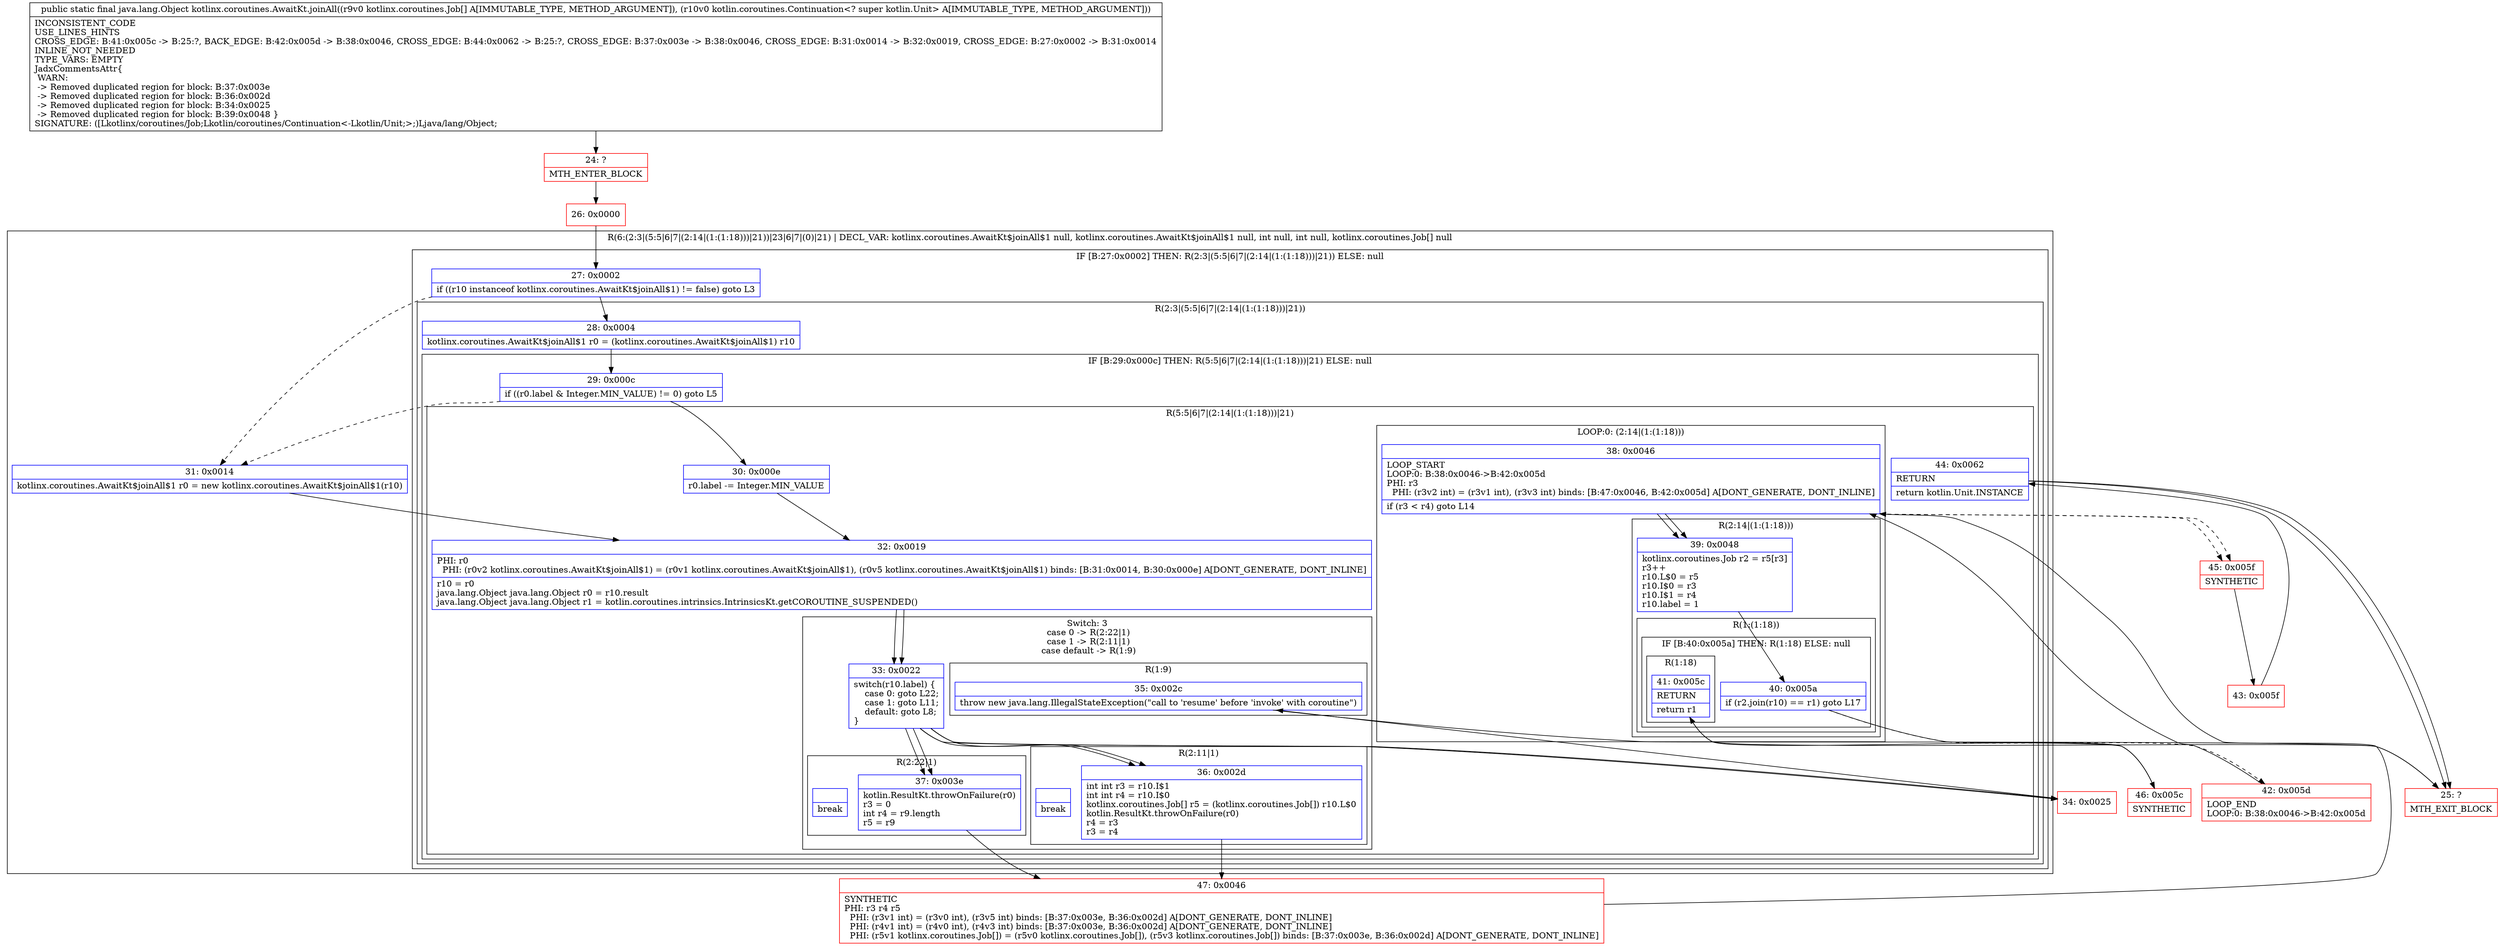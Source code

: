 digraph "CFG forkotlinx.coroutines.AwaitKt.joinAll([Lkotlinx\/coroutines\/Job;Lkotlin\/coroutines\/Continuation;)Ljava\/lang\/Object;" {
subgraph cluster_Region_471775696 {
label = "R(6:(2:3|(5:5|6|7|(2:14|(1:(1:18)))|21))|23|6|7|(0)|21) | DECL_VAR: kotlinx.coroutines.AwaitKt$joinAll$1 null, kotlinx.coroutines.AwaitKt$joinAll$1 null, int null, int null, kotlinx.coroutines.Job[] null\l";
node [shape=record,color=blue];
subgraph cluster_IfRegion_2059212269 {
label = "IF [B:27:0x0002] THEN: R(2:3|(5:5|6|7|(2:14|(1:(1:18)))|21)) ELSE: null";
node [shape=record,color=blue];
Node_27 [shape=record,label="{27\:\ 0x0002|if ((r10 instanceof kotlinx.coroutines.AwaitKt$joinAll$1) != false) goto L3\l}"];
subgraph cluster_Region_843867034 {
label = "R(2:3|(5:5|6|7|(2:14|(1:(1:18)))|21))";
node [shape=record,color=blue];
Node_28 [shape=record,label="{28\:\ 0x0004|kotlinx.coroutines.AwaitKt$joinAll$1 r0 = (kotlinx.coroutines.AwaitKt$joinAll$1) r10\l}"];
subgraph cluster_IfRegion_1060661010 {
label = "IF [B:29:0x000c] THEN: R(5:5|6|7|(2:14|(1:(1:18)))|21) ELSE: null";
node [shape=record,color=blue];
Node_29 [shape=record,label="{29\:\ 0x000c|if ((r0.label & Integer.MIN_VALUE) != 0) goto L5\l}"];
subgraph cluster_Region_1566814857 {
label = "R(5:5|6|7|(2:14|(1:(1:18)))|21)";
node [shape=record,color=blue];
Node_30 [shape=record,label="{30\:\ 0x000e|r0.label \-= Integer.MIN_VALUE\l}"];
Node_32 [shape=record,label="{32\:\ 0x0019|PHI: r0 \l  PHI: (r0v2 kotlinx.coroutines.AwaitKt$joinAll$1) = (r0v1 kotlinx.coroutines.AwaitKt$joinAll$1), (r0v5 kotlinx.coroutines.AwaitKt$joinAll$1) binds: [B:31:0x0014, B:30:0x000e] A[DONT_GENERATE, DONT_INLINE]\l|r10 = r0\ljava.lang.Object java.lang.Object r0 = r10.result\ljava.lang.Object java.lang.Object r1 = kotlin.coroutines.intrinsics.IntrinsicsKt.getCOROUTINE_SUSPENDED()\l}"];
subgraph cluster_SwitchRegion_1081673252 {
label = "Switch: 3
 case 0 -> R(2:22|1)
 case 1 -> R(2:11|1)
 case default -> R(1:9)";
node [shape=record,color=blue];
Node_33 [shape=record,label="{33\:\ 0x0022|switch(r10.label) \{\l    case 0: goto L22;\l    case 1: goto L11;\l    default: goto L8;\l\}\l}"];
subgraph cluster_Region_510031239 {
label = "R(2:22|1)";
node [shape=record,color=blue];
Node_37 [shape=record,label="{37\:\ 0x003e|kotlin.ResultKt.throwOnFailure(r0)\lr3 = 0\lint r4 = r9.length\lr5 = r9\l}"];
Node_InsnContainer_760517241 [shape=record,label="{|break\l}"];
}
subgraph cluster_Region_692123586 {
label = "R(2:11|1)";
node [shape=record,color=blue];
Node_36 [shape=record,label="{36\:\ 0x002d|int int r3 = r10.I$1\lint int r4 = r10.I$0\lkotlinx.coroutines.Job[] r5 = (kotlinx.coroutines.Job[]) r10.L$0\lkotlin.ResultKt.throwOnFailure(r0)\lr4 = r3\lr3 = r4\l}"];
Node_InsnContainer_591792654 [shape=record,label="{|break\l}"];
}
subgraph cluster_Region_835084790 {
label = "R(1:9)";
node [shape=record,color=blue];
Node_35 [shape=record,label="{35\:\ 0x002c|throw new java.lang.IllegalStateException(\"call to 'resume' before 'invoke' with coroutine\")\l}"];
}
}
subgraph cluster_LoopRegion_1295679531 {
label = "LOOP:0: (2:14|(1:(1:18)))";
node [shape=record,color=blue];
Node_38 [shape=record,label="{38\:\ 0x0046|LOOP_START\lLOOP:0: B:38:0x0046\-\>B:42:0x005d\lPHI: r3 \l  PHI: (r3v2 int) = (r3v1 int), (r3v3 int) binds: [B:47:0x0046, B:42:0x005d] A[DONT_GENERATE, DONT_INLINE]\l|if (r3 \< r4) goto L14\l}"];
subgraph cluster_Region_2025918915 {
label = "R(2:14|(1:(1:18)))";
node [shape=record,color=blue];
Node_39 [shape=record,label="{39\:\ 0x0048|kotlinx.coroutines.Job r2 = r5[r3]\lr3++\lr10.L$0 = r5\lr10.I$0 = r3\lr10.I$1 = r4\lr10.label = 1\l}"];
subgraph cluster_Region_1156846767 {
label = "R(1:(1:18))";
node [shape=record,color=blue];
subgraph cluster_IfRegion_955646888 {
label = "IF [B:40:0x005a] THEN: R(1:18) ELSE: null";
node [shape=record,color=blue];
Node_40 [shape=record,label="{40\:\ 0x005a|if (r2.join(r10) == r1) goto L17\l}"];
subgraph cluster_Region_1859727489 {
label = "R(1:18)";
node [shape=record,color=blue];
Node_41 [shape=record,label="{41\:\ 0x005c|RETURN\l|return r1\l}"];
}
}
}
}
}
Node_44 [shape=record,label="{44\:\ 0x0062|RETURN\l|return kotlin.Unit.INSTANCE\l}"];
}
}
}
}
Node_31 [shape=record,label="{31\:\ 0x0014|kotlinx.coroutines.AwaitKt$joinAll$1 r0 = new kotlinx.coroutines.AwaitKt$joinAll$1(r10)\l}"];
Node_32 [shape=record,label="{32\:\ 0x0019|PHI: r0 \l  PHI: (r0v2 kotlinx.coroutines.AwaitKt$joinAll$1) = (r0v1 kotlinx.coroutines.AwaitKt$joinAll$1), (r0v5 kotlinx.coroutines.AwaitKt$joinAll$1) binds: [B:31:0x0014, B:30:0x000e] A[DONT_GENERATE, DONT_INLINE]\l|r10 = r0\ljava.lang.Object java.lang.Object r0 = r10.result\ljava.lang.Object java.lang.Object r1 = kotlin.coroutines.intrinsics.IntrinsicsKt.getCOROUTINE_SUSPENDED()\l}"];
subgraph cluster_SwitchRegion_817261236 {
label = "Switch: 0";
node [shape=record,color=blue];
Node_33 [shape=record,label="{33\:\ 0x0022|switch(r10.label) \{\l    case 0: goto L22;\l    case 1: goto L11;\l    default: goto L8;\l\}\l}"];
}
subgraph cluster_LoopRegion_1475440709 {
label = "LOOP:0: (0)";
node [shape=record,color=blue];
Node_38 [shape=record,label="{38\:\ 0x0046|LOOP_START\lLOOP:0: B:38:0x0046\-\>B:42:0x005d\lPHI: r3 \l  PHI: (r3v2 int) = (r3v1 int), (r3v3 int) binds: [B:47:0x0046, B:42:0x005d] A[DONT_GENERATE, DONT_INLINE]\l|if (r3 \< r4) goto L14\l}"];
subgraph cluster_Region_1438278300 {
label = "R(0)";
node [shape=record,color=blue];
}
}
Node_44 [shape=record,label="{44\:\ 0x0062|RETURN\l|return kotlin.Unit.INSTANCE\l}"];
}
Node_24 [shape=record,color=red,label="{24\:\ ?|MTH_ENTER_BLOCK\l}"];
Node_26 [shape=record,color=red,label="{26\:\ 0x0000}"];
Node_34 [shape=record,color=red,label="{34\:\ 0x0025}"];
Node_25 [shape=record,color=red,label="{25\:\ ?|MTH_EXIT_BLOCK\l}"];
Node_47 [shape=record,color=red,label="{47\:\ 0x0046|SYNTHETIC\lPHI: r3 r4 r5 \l  PHI: (r3v1 int) = (r3v0 int), (r3v5 int) binds: [B:37:0x003e, B:36:0x002d] A[DONT_GENERATE, DONT_INLINE]\l  PHI: (r4v1 int) = (r4v0 int), (r4v3 int) binds: [B:37:0x003e, B:36:0x002d] A[DONT_GENERATE, DONT_INLINE]\l  PHI: (r5v1 kotlinx.coroutines.Job[]) = (r5v0 kotlinx.coroutines.Job[]), (r5v3 kotlinx.coroutines.Job[]) binds: [B:37:0x003e, B:36:0x002d] A[DONT_GENERATE, DONT_INLINE]\l}"];
Node_42 [shape=record,color=red,label="{42\:\ 0x005d|LOOP_END\lLOOP:0: B:38:0x0046\-\>B:42:0x005d\l}"];
Node_46 [shape=record,color=red,label="{46\:\ 0x005c|SYNTHETIC\l}"];
Node_45 [shape=record,color=red,label="{45\:\ 0x005f|SYNTHETIC\l}"];
Node_43 [shape=record,color=red,label="{43\:\ 0x005f}"];
MethodNode[shape=record,label="{public static final java.lang.Object kotlinx.coroutines.AwaitKt.joinAll((r9v0 kotlinx.coroutines.Job[] A[IMMUTABLE_TYPE, METHOD_ARGUMENT]), (r10v0 kotlin.coroutines.Continuation\<? super kotlin.Unit\> A[IMMUTABLE_TYPE, METHOD_ARGUMENT]))  | INCONSISTENT_CODE\lUSE_LINES_HINTS\lCROSS_EDGE: B:41:0x005c \-\> B:25:?, BACK_EDGE: B:42:0x005d \-\> B:38:0x0046, CROSS_EDGE: B:44:0x0062 \-\> B:25:?, CROSS_EDGE: B:37:0x003e \-\> B:38:0x0046, CROSS_EDGE: B:31:0x0014 \-\> B:32:0x0019, CROSS_EDGE: B:27:0x0002 \-\> B:31:0x0014\lINLINE_NOT_NEEDED\lTYPE_VARS: EMPTY\lJadxCommentsAttr\{\l WARN: \l \-\> Removed duplicated region for block: B:37:0x003e \l \-\> Removed duplicated region for block: B:36:0x002d \l \-\> Removed duplicated region for block: B:34:0x0025 \l \-\> Removed duplicated region for block: B:39:0x0048 \}\lSIGNATURE: ([Lkotlinx\/coroutines\/Job;Lkotlin\/coroutines\/Continuation\<\-Lkotlin\/Unit;\>;)Ljava\/lang\/Object;\l}"];
MethodNode -> Node_24;Node_27 -> Node_28;
Node_27 -> Node_31[style=dashed];
Node_28 -> Node_29;
Node_29 -> Node_30;
Node_29 -> Node_31[style=dashed];
Node_30 -> Node_32;
Node_32 -> Node_33;
Node_33 -> Node_34;
Node_33 -> Node_36;
Node_33 -> Node_37;
Node_37 -> Node_47;
Node_36 -> Node_47;
Node_35 -> Node_25;
Node_38 -> Node_39;
Node_38 -> Node_45[style=dashed];
Node_39 -> Node_40;
Node_40 -> Node_42[style=dashed];
Node_40 -> Node_46;
Node_41 -> Node_25;
Node_44 -> Node_25;
Node_31 -> Node_32;
Node_32 -> Node_33;
Node_33 -> Node_34;
Node_33 -> Node_36;
Node_33 -> Node_37;
Node_38 -> Node_39;
Node_38 -> Node_45[style=dashed];
Node_44 -> Node_25;
Node_24 -> Node_26;
Node_26 -> Node_27;
Node_34 -> Node_35;
Node_47 -> Node_38;
Node_42 -> Node_38;
Node_46 -> Node_41;
Node_45 -> Node_43;
Node_43 -> Node_44;
}

